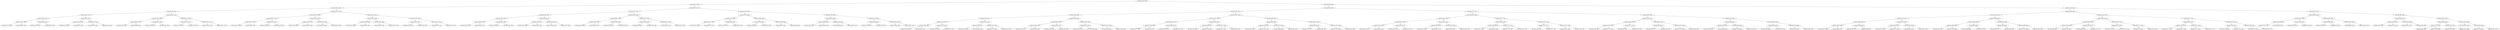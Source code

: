 digraph G{
405530450 [label="Node{data=[3979, 3979]}"]
405530450 -> 437836669
437836669 [label="Node{data=[3313, 3313]}"]
437836669 -> 1164326527
1164326527 [label="Node{data=[3223, 3223]}"]
1164326527 -> 208222127
208222127 [label="Node{data=[2935, 2935]}"]
208222127 -> 1270829063
1270829063 [label="Node{data=[2927, 2927]}"]
1270829063 -> 396409150
396409150 [label="Node{data=[2090, 2090]}"]
396409150 -> 1669439611
1669439611 [label="Node{data=[1960, 1960]}"]
1669439611 -> 638593003
638593003 [label="Node{data=[1074, 1074]}"]
1669439611 -> 387867718
387867718 [label="Node{data=[2052, 2052]}"]
396409150 -> 90527442
90527442 [label="Node{data=[2925, 2925]}"]
90527442 -> 1795800189
1795800189 [label="Node{data=[2124, 2124]}"]
90527442 -> 1275191688
1275191688 [label="Node{data=[2926, 2926]}"]
1270829063 -> 676954138
676954138 [label="Node{data=[2931, 2931]}"]
676954138 -> 119902213
119902213 [label="Node{data=[2929, 2929]}"]
119902213 -> 568934088
568934088 [label="Node{data=[2928, 2928]}"]
119902213 -> 1655146204
1655146204 [label="Node{data=[2930, 2930]}"]
676954138 -> 102405058
102405058 [label="Node{data=[2933, 2933]}"]
102405058 -> 756321980
756321980 [label="Node{data=[2932, 2932]}"]
102405058 -> 1172568744
1172568744 [label="Node{data=[2934, 2934]}"]
208222127 -> 464258478
464258478 [label="Node{data=[3187, 3187]}"]
464258478 -> 1241125274
1241125274 [label="Node{data=[2939, 2939]}"]
1241125274 -> 1083316087
1083316087 [label="Node{data=[2937, 2937]}"]
1083316087 -> 452891511
452891511 [label="Node{data=[2936, 2936]}"]
1083316087 -> 1636066547
1636066547 [label="Node{data=[2938, 2938]}"]
1241125274 -> 2020331416
2020331416 [label="Node{data=[2955, 2955]}"]
2020331416 -> 680674893
680674893 [label="Node{data=[2940, 2940]}"]
2020331416 -> 1176050947
1176050947 [label="Node{data=[2993, 2993]}"]
464258478 -> 74992335
74992335 [label="Node{data=[3219, 3219]}"]
74992335 -> 575226583
575226583 [label="Node{data=[3217, 3217]}"]
575226583 -> 416536829
416536829 [label="Node{data=[3198, 3198]}"]
575226583 -> 380387297
380387297 [label="Node{data=[3218, 3218]}"]
74992335 -> 1355030985
1355030985 [label="Node{data=[3221, 3221]}"]
1355030985 -> 947097340
947097340 [label="Node{data=[3220, 3220]}"]
1355030985 -> 1046592831
1046592831 [label="Node{data=[3222, 3222]}"]
1164326527 -> 1229311525
1229311525 [label="Node{data=[3297, 3297]}"]
1229311525 -> 956200109
956200109 [label="Node{data=[3289, 3289]}"]
956200109 -> 484313376
484313376 [label="Node{data=[3227, 3227]}"]
484313376 -> 803592129
803592129 [label="Node{data=[3225, 3225]}"]
803592129 -> 1211498750
1211498750 [label="Node{data=[3224, 3224]}"]
803592129 -> 52846153
52846153 [label="Node{data=[3226, 3226]}"]
484313376 -> 1876807684
1876807684 [label="Node{data=[3229, 3229]}"]
1876807684 -> 1854360033
1854360033 [label="Node{data=[3228, 3228]}"]
1876807684 -> 382637375
382637375 [label="Node{data=[3230, 3230]}"]
956200109 -> 665535929
665535929 [label="Node{data=[3293, 3293]}"]
665535929 -> 653782200
653782200 [label="Node{data=[3291, 3291]}"]
653782200 -> 1928028614
1928028614 [label="Node{data=[3290, 3290]}"]
653782200 -> 275674569
275674569 [label="Node{data=[3292, 3292]}"]
665535929 -> 1838513392
1838513392 [label="Node{data=[3295, 3295]}"]
1838513392 -> 1956564950
1956564950 [label="Node{data=[3294, 3294]}"]
1838513392 -> 1574069714
1574069714 [label="Node{data=[3296, 3296]}"]
1229311525 -> 1047630748
1047630748 [label="Node{data=[3305, 3305]}"]
1047630748 -> 2026183262
2026183262 [label="Node{data=[3301, 3301]}"]
2026183262 -> 2049415919
2049415919 [label="Node{data=[3299, 3299]}"]
2049415919 -> 873827468
873827468 [label="Node{data=[3298, 3298]}"]
2049415919 -> 105518305
105518305 [label="Node{data=[3300, 3300]}"]
2026183262 -> 1452145052
1452145052 [label="Node{data=[3303, 3303]}"]
1452145052 -> 280748352
280748352 [label="Node{data=[3302, 3302]}"]
1452145052 -> 139619895
139619895 [label="Node{data=[3304, 3304]}"]
1047630748 -> 1583980224
1583980224 [label="Node{data=[3309, 3309]}"]
1583980224 -> 1729224072
1729224072 [label="Node{data=[3307, 3307]}"]
1729224072 -> 686789067
686789067 [label="Node{data=[3306, 3306]}"]
1729224072 -> 861368631
861368631 [label="Node{data=[3308, 3308]}"]
1583980224 -> 559576579
559576579 [label="Node{data=[3311, 3311]}"]
559576579 -> 1221460541
1221460541 [label="Node{data=[3310, 3310]}"]
559576579 -> 477868838
477868838 [label="Node{data=[3312, 3312]}"]
437836669 -> 338536279
338536279 [label="Node{data=[3474, 3474]}"]
338536279 -> 1723150783
1723150783 [label="Node{data=[3407, 3407]}"]
1723150783 -> 1590827198
1590827198 [label="Node{data=[3399, 3399]}"]
1590827198 -> 535917249
535917249 [label="Node{data=[3395, 3395]}"]
535917249 -> 1713334647
1713334647 [label="Node{data=[3344, 3344]}"]
1713334647 -> 694719682
694719682 [label="Node{data=[3314, 3314]}"]
1713334647 -> 1739681465
1739681465 [label="Node{data=[3373, 3373]}"]
535917249 -> 1942122484
1942122484 [label="Node{data=[3397, 3397]}"]
1942122484 -> 1846277162
1846277162 [label="Node{data=[3396, 3396]}"]
1942122484 -> 61387693
61387693 [label="Node{data=[3398, 3398]}"]
1590827198 -> 1862324679
1862324679 [label="Node{data=[3403, 3403]}"]
1862324679 -> 257797660
257797660 [label="Node{data=[3401, 3401]}"]
257797660 -> 1053208953
1053208953 [label="Node{data=[3400, 3400]}"]
257797660 -> 2025146583
2025146583 [label="Node{data=[3402, 3402]}"]
1862324679 -> 290599151
290599151 [label="Node{data=[3405, 3405]}"]
290599151 -> 1931297175
1931297175 [label="Node{data=[3404, 3404]}"]
290599151 -> 2027645940
2027645940 [label="Node{data=[3406, 3406]}"]
1723150783 -> 712665032
712665032 [label="Node{data=[3466, 3466]}"]
712665032 -> 716177184
716177184 [label="Node{data=[3462, 3462]}"]
716177184 -> 866587163
866587163 [label="Node{data=[3460, 3460]}"]
866587163 -> 276847440
276847440 [label="Node{data=[3440, 3440]}"]
866587163 -> 1765616303
1765616303 [label="Node{data=[3461, 3461]}"]
716177184 -> 1010732631
1010732631 [label="Node{data=[3464, 3464]}"]
1010732631 -> 922907649
922907649 [label="Node{data=[3463, 3463]}"]
1010732631 -> 634057578
634057578 [label="Node{data=[3465, 3465]}"]
712665032 -> 623041838
623041838 [label="Node{data=[3470, 3470]}"]
623041838 -> 1839637483
1839637483 [label="Node{data=[3468, 3468]}"]
1839637483 -> 1226858530
1226858530 [label="Node{data=[3467, 3467]}"]
1839637483 -> 998476751
998476751 [label="Node{data=[3469, 3469]}"]
623041838 -> 142338620
142338620 [label="Node{data=[3472, 3472]}"]
142338620 -> 1343924515
1343924515 [label="Node{data=[3471, 3471]}"]
142338620 -> 452059762
452059762 [label="Node{data=[3473, 3473]}"]
338536279 -> 1024184080
1024184080 [label="Node{data=[3490, 3490]}"]
1024184080 -> 1794566279
1794566279 [label="Node{data=[3482, 3482]}"]
1794566279 -> 1872762699
1872762699 [label="Node{data=[3478, 3478]}"]
1872762699 -> 2060950207
2060950207 [label="Node{data=[3476, 3476]}"]
2060950207 -> 432515514
432515514 [label="Node{data=[3475, 3475]}"]
2060950207 -> 1143523541
1143523541 [label="Node{data=[3477, 3477]}"]
1872762699 -> 735941972
735941972 [label="Node{data=[3480, 3480]}"]
735941972 -> 1830412530
1830412530 [label="Node{data=[3479, 3479]}"]
735941972 -> 1236737682
1236737682 [label="Node{data=[3481, 3481]}"]
1794566279 -> 1272650001
1272650001 [label="Node{data=[3486, 3486]}"]
1272650001 -> 216748555
216748555 [label="Node{data=[3484, 3484]}"]
216748555 -> 777469204
777469204 [label="Node{data=[3483, 3483]}"]
216748555 -> 1608902082
1608902082 [label="Node{data=[3485, 3485]}"]
1272650001 -> 1281715390
1281715390 [label="Node{data=[3488, 3488]}"]
1281715390 -> 440927283
440927283 [label="Node{data=[3487, 3487]}"]
1281715390 -> 232797683
232797683 [label="Node{data=[3489, 3489]}"]
1024184080 -> 2103122552
2103122552 [label="Node{data=[3498, 3498]}"]
2103122552 -> 448567793
448567793 [label="Node{data=[3494, 3494]}"]
448567793 -> 1074753289
1074753289 [label="Node{data=[3492, 3492]}"]
1074753289 -> 1288475990
1288475990 [label="Node{data=[3491, 3491]}"]
1074753289 -> 1768017517
1768017517 [label="Node{data=[3493, 3493]}"]
448567793 -> 401383841
401383841 [label="Node{data=[3496, 3496]}"]
401383841 -> 740352882
740352882 [label="Node{data=[3495, 3495]}"]
401383841 -> 74360197
74360197 [label="Node{data=[3497, 3497]}"]
2103122552 -> 1662718403
1662718403 [label="Node{data=[3502, 3502]}"]
1662718403 -> 285758888
285758888 [label="Node{data=[3500, 3500]}"]
285758888 -> 974655368
974655368 [label="Node{data=[3499, 3499]}"]
285758888 -> 1261164483
1261164483 [label="Node{data=[3501, 3501]}"]
1662718403 -> 1879396972
1879396972 [label="Node{data=[3504, 3504]}"]
1879396972 -> 594799825
594799825 [label="Node{data=[3503, 3503]}"]
1879396972 -> 1500369784
1500369784 [label="Node{data=[3912, 3912]}"]
405530450 -> 1282249305
1282249305 [label="Node{data=[8662, 8662]}"]
1282249305 -> 379666314
379666314 [label="Node{data=[6010, 6010]}"]
379666314 -> 713575659
713575659 [label="Node{data=[4307, 4307]}"]
713575659 -> 499756241
499756241 [label="Node{data=[4264, 4264]}"]
499756241 -> 1024858731
1024858731 [label="Node{data=[4160, 4160]}"]
1024858731 -> 575946540
575946540 [label="Node{data=[4102, 4102]}"]
575946540 -> 1255395481
1255395481 [label="Node{data=[4048, 4048]}"]
1255395481 -> 447496758
447496758 [label="Node{data=[4019, 4019]}"]
1255395481 -> 392480330
392480330 [label="Node{data=[4101, 4101]}"]
575946540 -> 348796629
348796629 [label="Node{data=[4104, 4104]}"]
348796629 -> 1086946253
1086946253 [label="Node{data=[4103, 4103]}"]
348796629 -> 940325904
940325904 [label="Node{data=[4105, 4105]}"]
1024858731 -> 158071757
158071757 [label="Node{data=[4164, 4164]}"]
158071757 -> 1280448683
1280448683 [label="Node{data=[4162, 4162]}"]
1280448683 -> 1196299775
1196299775 [label="Node{data=[4161, 4161]}"]
1280448683 -> 519785914
519785914 [label="Node{data=[4163, 4163]}"]
158071757 -> 1209559099
1209559099 [label="Node{data=[4215, 4215]}"]
1209559099 -> 341030611
341030611 [label="Node{data=[4166, 4166]}"]
1209559099 -> 595961931
595961931 [label="Node{data=[4259, 4259]}"]
499756241 -> 1742190364
1742190364 [label="Node{data=[4299, 4299]}"]
1742190364 -> 1812288109
1812288109 [label="Node{data=[4295, 4295]}"]
1812288109 -> 1709802512
1709802512 [label="Node{data=[4293, 4293]}"]
1709802512 -> 1805692694
1805692694 [label="Node{data=[4291, 4291]}"]
1709802512 -> 823499305
823499305 [label="Node{data=[4294, 4294]}"]
1812288109 -> 2001018972
2001018972 [label="Node{data=[4297, 4297]}"]
2001018972 -> 1579541408
1579541408 [label="Node{data=[4296, 4296]}"]
2001018972 -> 814956397
814956397 [label="Node{data=[4298, 4298]}"]
1742190364 -> 759840644
759840644 [label="Node{data=[4303, 4303]}"]
759840644 -> 1934863793
1934863793 [label="Node{data=[4301, 4301]}"]
1934863793 -> 43673752
43673752 [label="Node{data=[4300, 4300]}"]
1934863793 -> 735795185
735795185 [label="Node{data=[4302, 4302]}"]
759840644 -> 1469184785
1469184785 [label="Node{data=[4305, 4305]}"]
1469184785 -> 969013879
969013879 [label="Node{data=[4304, 4304]}"]
1469184785 -> 1758370687
1758370687 [label="Node{data=[4306, 4306]}"]
713575659 -> 425405768
425405768 [label="Node{data=[5824, 5824]}"]
425405768 -> 1095369729
1095369729 [label="Node{data=[5798, 5798]}"]
1095369729 -> 2012105757
2012105757 [label="Node{data=[4311, 4311]}"]
2012105757 -> 1810314492
1810314492 [label="Node{data=[4309, 4309]}"]
1810314492 -> 731276709
731276709 [label="Node{data=[4308, 4308]}"]
1810314492 -> 980223706
980223706 [label="Node{data=[4310, 4310]}"]
2012105757 -> 1072053038
1072053038 [label="Node{data=[4675, 4675]}"]
1072053038 -> 1844754682
1844754682 [label="Node{data=[4638, 4638]}"]
1072053038 -> 1977045932
1977045932 [label="Node{data=[4730, 4730]}"]
1095369729 -> 660525082
660525082 [label="Node{data=[5820, 5820]}"]
660525082 -> 703574164
703574164 [label="Node{data=[5818, 5818]}"]
703574164 -> 1637150267
1637150267 [label="Node{data=[5817, 5817]}"]
703574164 -> 772905878
772905878 [label="Node{data=[5819, 5819]}"]
660525082 -> 2141081678
2141081678 [label="Node{data=[5822, 5822]}"]
2141081678 -> 731984953
731984953 [label="Node{data=[5821, 5821]}"]
2141081678 -> 1837298240
1837298240 [label="Node{data=[5823, 5823]}"]
425405768 -> 1332549965
1332549965 [label="Node{data=[5832, 5832]}"]
1332549965 -> 1115434190
1115434190 [label="Node{data=[5828, 5828]}"]
1115434190 -> 1625217092
1625217092 [label="Node{data=[5826, 5826]}"]
1625217092 -> 448014061
448014061 [label="Node{data=[5825, 5825]}"]
1625217092 -> 1026876295
1026876295 [label="Node{data=[5827, 5827]}"]
1115434190 -> 512602803
512602803 [label="Node{data=[5830, 5830]}"]
512602803 -> 143087070
143087070 [label="Node{data=[5829, 5829]}"]
512602803 -> 859806061
859806061 [label="Node{data=[5831, 5831]}"]
1332549965 -> 688745558
688745558 [label="Node{data=[5923, 5923]}"]
688745558 -> 1516657646
1516657646 [label="Node{data=[5873, 5873]}"]
1516657646 -> 1753079001
1753079001 [label="Node{data=[5870, 5870]}"]
1516657646 -> 658953290
658953290 [label="Node{data=[5887, 5887]}"]
688745558 -> 1701540648
1701540648 [label="Node{data=[5957, 5957]}"]
1701540648 -> 230358336
230358336 [label="Node{data=[5928, 5928]}"]
1701540648 -> 195519290
195519290 [label="Node{data=[5984, 5984]}"]
379666314 -> 449970816
449970816 [label="Node{data=[7787, 7787]}"]
449970816 -> 614387905
614387905 [label="Node{data=[6026, 6026]}"]
614387905 -> 2123659759
2123659759 [label="Node{data=[6018, 6018]}"]
2123659759 -> 1310358452
1310358452 [label="Node{data=[6014, 6014]}"]
1310358452 -> 1154922229
1154922229 [label="Node{data=[6012, 6012]}"]
1154922229 -> 370966134
370966134 [label="Node{data=[6011, 6011]}"]
1154922229 -> 1268397659
1268397659 [label="Node{data=[6013, 6013]}"]
1310358452 -> 1455432519
1455432519 [label="Node{data=[6016, 6016]}"]
1455432519 -> 659572340
659572340 [label="Node{data=[6015, 6015]}"]
1455432519 -> 1388995366
1388995366 [label="Node{data=[6017, 6017]}"]
2123659759 -> 1215868874
1215868874 [label="Node{data=[6022, 6022]}"]
1215868874 -> 527792025
527792025 [label="Node{data=[6020, 6020]}"]
527792025 -> 984871397
984871397 [label="Node{data=[6019, 6019]}"]
527792025 -> 996239046
996239046 [label="Node{data=[6021, 6021]}"]
1215868874 -> 912951455
912951455 [label="Node{data=[6024, 6024]}"]
912951455 -> 35121268
35121268 [label="Node{data=[6023, 6023]}"]
912951455 -> 655232266
655232266 [label="Node{data=[6025, 6025]}"]
614387905 -> 401148027
401148027 [label="Node{data=[7779, 7779]}"]
401148027 -> 1965376617
1965376617 [label="Node{data=[6064, 6064]}"]
1965376617 -> 1221351153
1221351153 [label="Node{data=[6028, 6028]}"]
1221351153 -> 536704191
536704191 [label="Node{data=[6027, 6027]}"]
1221351153 -> 1082662379
1082662379 [label="Node{data=[6030, 6030]}"]
1965376617 -> 533798815
533798815 [label="Node{data=[7741, 7741]}"]
533798815 -> 889239882
889239882 [label="Node{data=[7708, 7708]}"]
533798815 -> 1093434329
1093434329 [label="Node{data=[7761, 7761]}"]
401148027 -> 1095450962
1095450962 [label="Node{data=[7783, 7783]}"]
1095450962 -> 1458672387
1458672387 [label="Node{data=[7781, 7781]}"]
1458672387 -> 1720433278
1720433278 [label="Node{data=[7780, 7780]}"]
1458672387 -> 1155262405
1155262405 [label="Node{data=[7782, 7782]}"]
1095450962 -> 1593933789
1593933789 [label="Node{data=[7785, 7785]}"]
1593933789 -> 95585973
95585973 [label="Node{data=[7784, 7784]}"]
1593933789 -> 1045533751
1045533751 [label="Node{data=[7786, 7786]}"]
449970816 -> 623880695
623880695 [label="Node{data=[8199, 8199]}"]
623880695 -> 1896138008
1896138008 [label="Node{data=[8191, 8191]}"]
1896138008 -> 1611821731
1611821731 [label="Node{data=[7926, 7926]}"]
1611821731 -> 1389404858
1389404858 [label="Node{data=[7789, 7789]}"]
1389404858 -> 183032070
183032070 [label="Node{data=[7788, 7788]}"]
1389404858 -> 1561588038
1561588038 [label="Node{data=[7790, 7790]}"]
1611821731 -> 778503981
778503981 [label="Node{data=[8177, 8177]}"]
778503981 -> 2037757225
2037757225 [label="Node{data=[8041, 8041]}"]
778503981 -> 890856424
890856424 [label="Node{data=[8190, 8190]}"]
1896138008 -> 2009214412
2009214412 [label="Node{data=[8195, 8195]}"]
2009214412 -> 1636434550
1636434550 [label="Node{data=[8193, 8193]}"]
1636434550 -> 889339795
889339795 [label="Node{data=[8192, 8192]}"]
1636434550 -> 1266289912
1266289912 [label="Node{data=[8194, 8194]}"]
2009214412 -> 758182934
758182934 [label="Node{data=[8197, 8197]}"]
758182934 -> 471390836
471390836 [label="Node{data=[8196, 8196]}"]
758182934 -> 943886531
943886531 [label="Node{data=[8198, 8198]}"]
623880695 -> 591677183
591677183 [label="Node{data=[8654, 8654]}"]
591677183 -> 159291077
159291077 [label="Node{data=[8650, 8650]}"]
159291077 -> 1408186084
1408186084 [label="Node{data=[8201, 8201]}"]
1408186084 -> 2131189970
2131189970 [label="Node{data=[8200, 8200]}"]
1408186084 -> 2121642611
2121642611 [label="Node{data=[8202, 8202]}"]
159291077 -> 62970822
62970822 [label="Node{data=[8652, 8652]}"]
62970822 -> 691176780
691176780 [label="Node{data=[8651, 8651]}"]
62970822 -> 1844932936
1844932936 [label="Node{data=[8653, 8653]}"]
591677183 -> 1044553903
1044553903 [label="Node{data=[8658, 8658]}"]
1044553903 -> 1004094026
1004094026 [label="Node{data=[8656, 8656]}"]
1004094026 -> 108837016
108837016 [label="Node{data=[8655, 8655]}"]
1004094026 -> 1347937326
1347937326 [label="Node{data=[8657, 8657]}"]
1044553903 -> 2075877715
2075877715 [label="Node{data=[8660, 8660]}"]
2075877715 -> 176273276
176273276 [label="Node{data=[8659, 8659]}"]
2075877715 -> 1767532236
1767532236 [label="Node{data=[8661, 8661]}"]
1282249305 -> 105093469
105093469 [label="Node{data=[9186, 9186]}"]
105093469 -> 642957631
642957631 [label="Node{data=[8694, 8694]}"]
642957631 -> 569354462
569354462 [label="Node{data=[8678, 8678]}"]
569354462 -> 465163817
465163817 [label="Node{data=[8670, 8670]}"]
465163817 -> 27934066
27934066 [label="Node{data=[8666, 8666]}"]
27934066 -> 826367809
826367809 [label="Node{data=[8664, 8664]}"]
826367809 -> 1832171759
1832171759 [label="Node{data=[8663, 8663]}"]
826367809 -> 946414590
946414590 [label="Node{data=[8665, 8665]}"]
27934066 -> 1752746028
1752746028 [label="Node{data=[8668, 8668]}"]
1752746028 -> 1400383797
1400383797 [label="Node{data=[8667, 8667]}"]
1752746028 -> 457375861
457375861 [label="Node{data=[8669, 8669]}"]
465163817 -> 1782883888
1782883888 [label="Node{data=[8674, 8674]}"]
1782883888 -> 1154693884
1154693884 [label="Node{data=[8672, 8672]}"]
1154693884 -> 1458606802
1458606802 [label="Node{data=[8671, 8671]}"]
1154693884 -> 1437819089
1437819089 [label="Node{data=[8673, 8673]}"]
1782883888 -> 445196657
445196657 [label="Node{data=[8676, 8676]}"]
445196657 -> 1204872198
1204872198 [label="Node{data=[8675, 8675]}"]
445196657 -> 367302700
367302700 [label="Node{data=[8677, 8677]}"]
569354462 -> 1528813481
1528813481 [label="Node{data=[8686, 8686]}"]
1528813481 -> 135180058
135180058 [label="Node{data=[8682, 8682]}"]
135180058 -> 1220446921
1220446921 [label="Node{data=[8680, 8680]}"]
1220446921 -> 2032819722
2032819722 [label="Node{data=[8679, 8679]}"]
1220446921 -> 1554873369
1554873369 [label="Node{data=[8681, 8681]}"]
135180058 -> 564555497
564555497 [label="Node{data=[8684, 8684]}"]
564555497 -> 502419670
502419670 [label="Node{data=[8683, 8683]}"]
564555497 -> 914589548
914589548 [label="Node{data=[8685, 8685]}"]
1528813481 -> 24733713
24733713 [label="Node{data=[8690, 8690]}"]
24733713 -> 322609137
322609137 [label="Node{data=[8688, 8688]}"]
322609137 -> 482417056
482417056 [label="Node{data=[8687, 8687]}"]
322609137 -> 919815603
919815603 [label="Node{data=[8689, 8689]}"]
24733713 -> 2082507416
2082507416 [label="Node{data=[8692, 8692]}"]
2082507416 -> 1000495098
1000495098 [label="Node{data=[8691, 8691]}"]
2082507416 -> 800736567
800736567 [label="Node{data=[8693, 8693]}"]
642957631 -> 57172910
57172910 [label="Node{data=[9116, 9116]}"]
57172910 -> 2070174993
2070174993 [label="Node{data=[8702, 8702]}"]
2070174993 -> 1381025792
1381025792 [label="Node{data=[8698, 8698]}"]
1381025792 -> 792636544
792636544 [label="Node{data=[8696, 8696]}"]
792636544 -> 1863049178
1863049178 [label="Node{data=[8695, 8695]}"]
792636544 -> 920558591
920558591 [label="Node{data=[8697, 8697]}"]
1381025792 -> 1645893100
1645893100 [label="Node{data=[8700, 8700]}"]
1645893100 -> 941272963
941272963 [label="Node{data=[8699, 8699]}"]
1645893100 -> 157176405
157176405 [label="Node{data=[8701, 8701]}"]
2070174993 -> 1260200418
1260200418 [label="Node{data=[9112, 9112]}"]
1260200418 -> 2065217624
2065217624 [label="Node{data=[8704, 8704]}"]
2065217624 -> 378758671
378758671 [label="Node{data=[8703, 8703]}"]
2065217624 -> 1831092850
1831092850 [label="Node{data=[9111, 9111]}"]
1260200418 -> 1326742533
1326742533 [label="Node{data=[9114, 9114]}"]
1326742533 -> 1903216583
1903216583 [label="Node{data=[9113, 9113]}"]
1326742533 -> 2094953720
2094953720 [label="Node{data=[9115, 9115]}"]
57172910 -> 858169027
858169027 [label="Node{data=[9178, 9178]}"]
858169027 -> 1606297846
1606297846 [label="Node{data=[9120, 9120]}"]
1606297846 -> 671580729
671580729 [label="Node{data=[9118, 9118]}"]
671580729 -> 670124661
670124661 [label="Node{data=[9117, 9117]}"]
671580729 -> 547752142
547752142 [label="Node{data=[9119, 9119]}"]
1606297846 -> 242314676
242314676 [label="Node{data=[9122, 9122]}"]
242314676 -> 443756553
443756553 [label="Node{data=[9121, 9121]}"]
242314676 -> 939291600
939291600 [label="Node{data=[9177, 9177]}"]
858169027 -> 655158681
655158681 [label="Node{data=[9182, 9182]}"]
655158681 -> 580204545
580204545 [label="Node{data=[9180, 9180]}"]
580204545 -> 568698658
568698658 [label="Node{data=[9179, 9179]}"]
580204545 -> 1968386621
1968386621 [label="Node{data=[9181, 9181]}"]
655158681 -> 896756011
896756011 [label="Node{data=[9184, 9184]}"]
896756011 -> 1043143348
1043143348 [label="Node{data=[9183, 9183]}"]
896756011 -> 855467748
855467748 [label="Node{data=[9185, 9185]}"]
105093469 -> 1582524508
1582524508 [label="Node{data=[9312, 9312]}"]
1582524508 -> 1883732108
1883732108 [label="Node{data=[9304, 9304]}"]
1883732108 -> 644424842
644424842 [label="Node{data=[9214, 9214]}"]
644424842 -> 2147134693
2147134693 [label="Node{data=[9188, 9188]}"]
2147134693 -> 984496846
984496846 [label="Node{data=[9187, 9187]}"]
2147134693 -> 1910941199
1910941199 [label="Node{data=[9189, 9189]}"]
644424842 -> 516194765
516194765 [label="Node{data=[9302, 9302]}"]
516194765 -> 888376180
888376180 [label="Node{data=[9301, 9301]}"]
516194765 -> 2143338350
2143338350 [label="Node{data=[9303, 9303]}"]
1883732108 -> 1003665479
1003665479 [label="Node{data=[9308, 9308]}"]
1003665479 -> 27429913
27429913 [label="Node{data=[9306, 9306]}"]
27429913 -> 698486642
698486642 [label="Node{data=[9305, 9305]}"]
27429913 -> 1407446759
1407446759 [label="Node{data=[9307, 9307]}"]
1003665479 -> 2111661148
2111661148 [label="Node{data=[9310, 9310]}"]
2111661148 -> 1745550778
1745550778 [label="Node{data=[9309, 9309]}"]
2111661148 -> 1365943894
1365943894 [label="Node{data=[9311, 9311]}"]
1582524508 -> 489877066
489877066 [label="Node{data=[9385, 9385]}"]
489877066 -> 198936116
198936116 [label="Node{data=[9316, 9316]}"]
198936116 -> 881024472
881024472 [label="Node{data=[9314, 9314]}"]
881024472 -> 819926280
819926280 [label="Node{data=[9313, 9313]}"]
881024472 -> 982904295
982904295 [label="Node{data=[9315, 9315]}"]
198936116 -> 1831347879
1831347879 [label="Node{data=[9318, 9318]}"]
1831347879 -> 1131141959
1131141959 [label="Node{data=[9317, 9317]}"]
1831347879 -> 198504823
198504823 [label="Node{data=[9384, 9384]}"]
489877066 -> 515624767
515624767 [label="Node{data=[9393, 9393]}"]
515624767 -> 847957841
847957841 [label="Node{data=[9389, 9389]}"]
847957841 -> 791059364
791059364 [label="Node{data=[9387, 9387]}"]
791059364 -> 55937150
55937150 [label="Node{data=[9386, 9386]}"]
791059364 -> 1129807132
1129807132 [label="Node{data=[9388, 9388]}"]
847957841 -> 667144800
667144800 [label="Node{data=[9391, 9391]}"]
667144800 -> 1008961159
1008961159 [label="Node{data=[9390, 9390]}"]
667144800 -> 328924933
328924933 [label="Node{data=[9392, 9392]}"]
515624767 -> 1801314295
1801314295 [label="Node{data=[9395, 9395]}"]
1801314295 -> 1387548718
1387548718 [label="Node{data=[9394, 9394]}"]
1801314295 -> 1912857409
1912857409 [label="Node{data=[9454, 9454]}"]
1912857409 -> 916805843
916805843 [label="Node{data=[9424, 9424]}"]
1912857409 -> 864193431
864193431 [label="Node{data=[9521, 9521]}"]
}